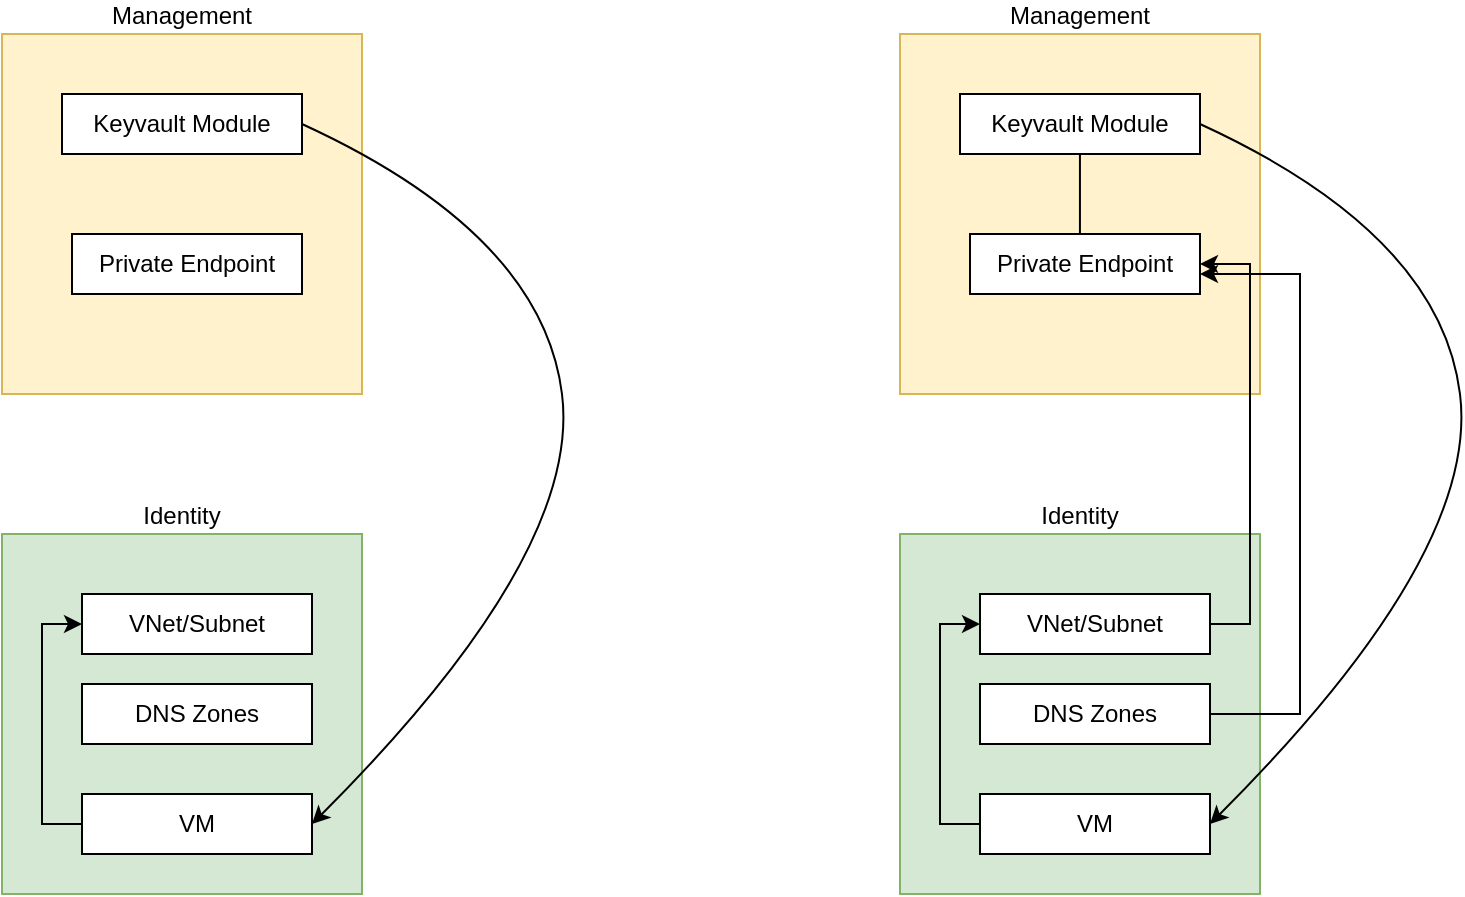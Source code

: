 <mxfile version="16.6.4" type="github"><diagram id="rUwwqJuGxWPRQq9FNVHt" name="Page-1"><mxGraphModel dx="1422" dy="762" grid="1" gridSize="10" guides="1" tooltips="1" connect="1" arrows="1" fold="1" page="1" pageScale="1" pageWidth="827" pageHeight="1169" math="0" shadow="0"><root><mxCell id="0"/><mxCell id="1" parent="0"/><mxCell id="rNkYngJvv3iwjcAp2nTv-7" value="Identity" style="whiteSpace=wrap;html=1;aspect=fixed;align=center;fillColor=#d5e8d4;strokeColor=#82b366;labelPosition=center;verticalLabelPosition=top;verticalAlign=bottom;" vertex="1" parent="1"><mxGeometry x="21" y="270" width="180" height="180" as="geometry"/></mxCell><mxCell id="rNkYngJvv3iwjcAp2nTv-1" value="Management" style="whiteSpace=wrap;html=1;aspect=fixed;fillColor=#fff2cc;strokeColor=#d6b656;labelPosition=center;verticalLabelPosition=top;align=center;verticalAlign=bottom;" vertex="1" parent="1"><mxGeometry x="21" y="20" width="180" height="180" as="geometry"/></mxCell><mxCell id="rNkYngJvv3iwjcAp2nTv-2" value="Keyvault Module" style="rounded=0;whiteSpace=wrap;html=1;" vertex="1" parent="1"><mxGeometry x="51" y="50" width="120" height="30" as="geometry"/></mxCell><mxCell id="rNkYngJvv3iwjcAp2nTv-3" value="Private Endpoint" style="rounded=0;whiteSpace=wrap;html=1;" vertex="1" parent="1"><mxGeometry x="56" y="120" width="115" height="30" as="geometry"/></mxCell><mxCell id="rNkYngJvv3iwjcAp2nTv-4" value="DNS Zones" style="rounded=0;whiteSpace=wrap;html=1;" vertex="1" parent="1"><mxGeometry x="61" y="345" width="115" height="30" as="geometry"/></mxCell><mxCell id="rNkYngJvv3iwjcAp2nTv-5" value="VNet/Subnet" style="rounded=0;whiteSpace=wrap;html=1;" vertex="1" parent="1"><mxGeometry x="61" y="300" width="115" height="30" as="geometry"/></mxCell><mxCell id="rNkYngJvv3iwjcAp2nTv-10" style="edgeStyle=orthogonalEdgeStyle;rounded=0;orthogonalLoop=1;jettySize=auto;html=1;exitX=0;exitY=0.5;exitDx=0;exitDy=0;entryX=0;entryY=0.5;entryDx=0;entryDy=0;" edge="1" parent="1" source="rNkYngJvv3iwjcAp2nTv-8" target="rNkYngJvv3iwjcAp2nTv-5"><mxGeometry relative="1" as="geometry"/></mxCell><mxCell id="rNkYngJvv3iwjcAp2nTv-8" value="VM" style="rounded=0;whiteSpace=wrap;html=1;" vertex="1" parent="1"><mxGeometry x="61" y="400" width="115" height="30" as="geometry"/></mxCell><mxCell id="rNkYngJvv3iwjcAp2nTv-9" value="" style="curved=1;endArrow=classic;html=1;rounded=0;exitX=1;exitY=0.5;exitDx=0;exitDy=0;entryX=1;entryY=0.5;entryDx=0;entryDy=0;" edge="1" parent="1" source="rNkYngJvv3iwjcAp2nTv-2" target="rNkYngJvv3iwjcAp2nTv-8"><mxGeometry width="50" height="50" relative="1" as="geometry"><mxPoint x="261" y="240" as="sourcePoint"/><mxPoint x="311" y="190" as="targetPoint"/><Array as="points"><mxPoint x="291" y="120"/><mxPoint x="311" y="280"/></Array></mxGeometry></mxCell><mxCell id="rNkYngJvv3iwjcAp2nTv-11" value="Identity" style="whiteSpace=wrap;html=1;aspect=fixed;align=center;fillColor=#d5e8d4;strokeColor=#82b366;labelPosition=center;verticalLabelPosition=top;verticalAlign=bottom;" vertex="1" parent="1"><mxGeometry x="470" y="270" width="180" height="180" as="geometry"/></mxCell><mxCell id="rNkYngJvv3iwjcAp2nTv-12" value="Management" style="whiteSpace=wrap;html=1;aspect=fixed;fillColor=#fff2cc;strokeColor=#d6b656;labelPosition=center;verticalLabelPosition=top;align=center;verticalAlign=bottom;" vertex="1" parent="1"><mxGeometry x="470" y="20" width="180" height="180" as="geometry"/></mxCell><mxCell id="rNkYngJvv3iwjcAp2nTv-20" style="edgeStyle=orthogonalEdgeStyle;rounded=0;orthogonalLoop=1;jettySize=auto;html=1;entryX=0.478;entryY=0.667;entryDx=0;entryDy=0;entryPerimeter=0;" edge="1" parent="1" source="rNkYngJvv3iwjcAp2nTv-13" target="rNkYngJvv3iwjcAp2nTv-14"><mxGeometry relative="1" as="geometry"/></mxCell><mxCell id="rNkYngJvv3iwjcAp2nTv-13" value="Keyvault Module" style="rounded=0;whiteSpace=wrap;html=1;" vertex="1" parent="1"><mxGeometry x="500" y="50" width="120" height="30" as="geometry"/></mxCell><mxCell id="rNkYngJvv3iwjcAp2nTv-14" value="Private Endpoint" style="rounded=0;whiteSpace=wrap;html=1;" vertex="1" parent="1"><mxGeometry x="505" y="120" width="115" height="30" as="geometry"/></mxCell><mxCell id="rNkYngJvv3iwjcAp2nTv-22" style="edgeStyle=orthogonalEdgeStyle;rounded=0;orthogonalLoop=1;jettySize=auto;html=1;exitX=1;exitY=0.5;exitDx=0;exitDy=0;" edge="1" parent="1" source="rNkYngJvv3iwjcAp2nTv-15"><mxGeometry relative="1" as="geometry"><mxPoint x="620" y="140" as="targetPoint"/><Array as="points"><mxPoint x="670" y="360"/><mxPoint x="670" y="140"/></Array></mxGeometry></mxCell><mxCell id="rNkYngJvv3iwjcAp2nTv-15" value="DNS Zones" style="rounded=0;whiteSpace=wrap;html=1;" vertex="1" parent="1"><mxGeometry x="510" y="345" width="115" height="30" as="geometry"/></mxCell><mxCell id="rNkYngJvv3iwjcAp2nTv-21" style="edgeStyle=orthogonalEdgeStyle;rounded=0;orthogonalLoop=1;jettySize=auto;html=1;exitX=1;exitY=0.5;exitDx=0;exitDy=0;entryX=1;entryY=0.5;entryDx=0;entryDy=0;" edge="1" parent="1" source="rNkYngJvv3iwjcAp2nTv-16" target="rNkYngJvv3iwjcAp2nTv-14"><mxGeometry relative="1" as="geometry"/></mxCell><mxCell id="rNkYngJvv3iwjcAp2nTv-16" value="VNet/Subnet" style="rounded=0;whiteSpace=wrap;html=1;" vertex="1" parent="1"><mxGeometry x="510" y="300" width="115" height="30" as="geometry"/></mxCell><mxCell id="rNkYngJvv3iwjcAp2nTv-17" style="edgeStyle=orthogonalEdgeStyle;rounded=0;orthogonalLoop=1;jettySize=auto;html=1;exitX=0;exitY=0.5;exitDx=0;exitDy=0;entryX=0;entryY=0.5;entryDx=0;entryDy=0;" edge="1" source="rNkYngJvv3iwjcAp2nTv-18" target="rNkYngJvv3iwjcAp2nTv-16" parent="1"><mxGeometry relative="1" as="geometry"/></mxCell><mxCell id="rNkYngJvv3iwjcAp2nTv-18" value="VM" style="rounded=0;whiteSpace=wrap;html=1;" vertex="1" parent="1"><mxGeometry x="510" y="400" width="115" height="30" as="geometry"/></mxCell><mxCell id="rNkYngJvv3iwjcAp2nTv-19" value="" style="curved=1;endArrow=classic;html=1;rounded=0;exitX=1;exitY=0.5;exitDx=0;exitDy=0;entryX=1;entryY=0.5;entryDx=0;entryDy=0;" edge="1" source="rNkYngJvv3iwjcAp2nTv-13" target="rNkYngJvv3iwjcAp2nTv-18" parent="1"><mxGeometry width="50" height="50" relative="1" as="geometry"><mxPoint x="710" y="240" as="sourcePoint"/><mxPoint x="760" y="190" as="targetPoint"/><Array as="points"><mxPoint x="740" y="120"/><mxPoint x="760" y="280"/></Array></mxGeometry></mxCell></root></mxGraphModel></diagram></mxfile>